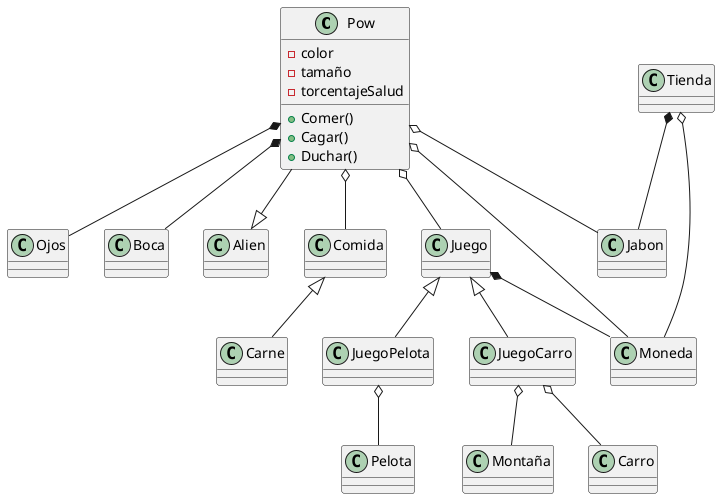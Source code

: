 @startuml Pow

class Pow
{
    - color
    - tamaño
    - torcentajeSalud
    + Comer()
    + Cagar()
    + Duchar()
}
class Juego
class JuegoPelota
class JuegoCarro
class Carro
class Moneda
class Jabon
class Ojos
class Boca
class Alien
class Montaña
Class Tienda
class Comida


Juego <|-- JuegoPelota
Pow --|> Alien
Juego <|-- JuegoCarro
Comida <|-- Carne


Juego *-- Moneda
Pow *-- Ojos
Pow *-- Boca
Tienda *-- Jabon

Pow o-- Jabon
Pow o-- Moneda
JuegoCarro o-- Montaña
Tienda o-- Moneda
JuegoCarro o-- Carro
JuegoPelota o-- Pelota
Pow o-- Juego
Pow o-- Comida



@enduml